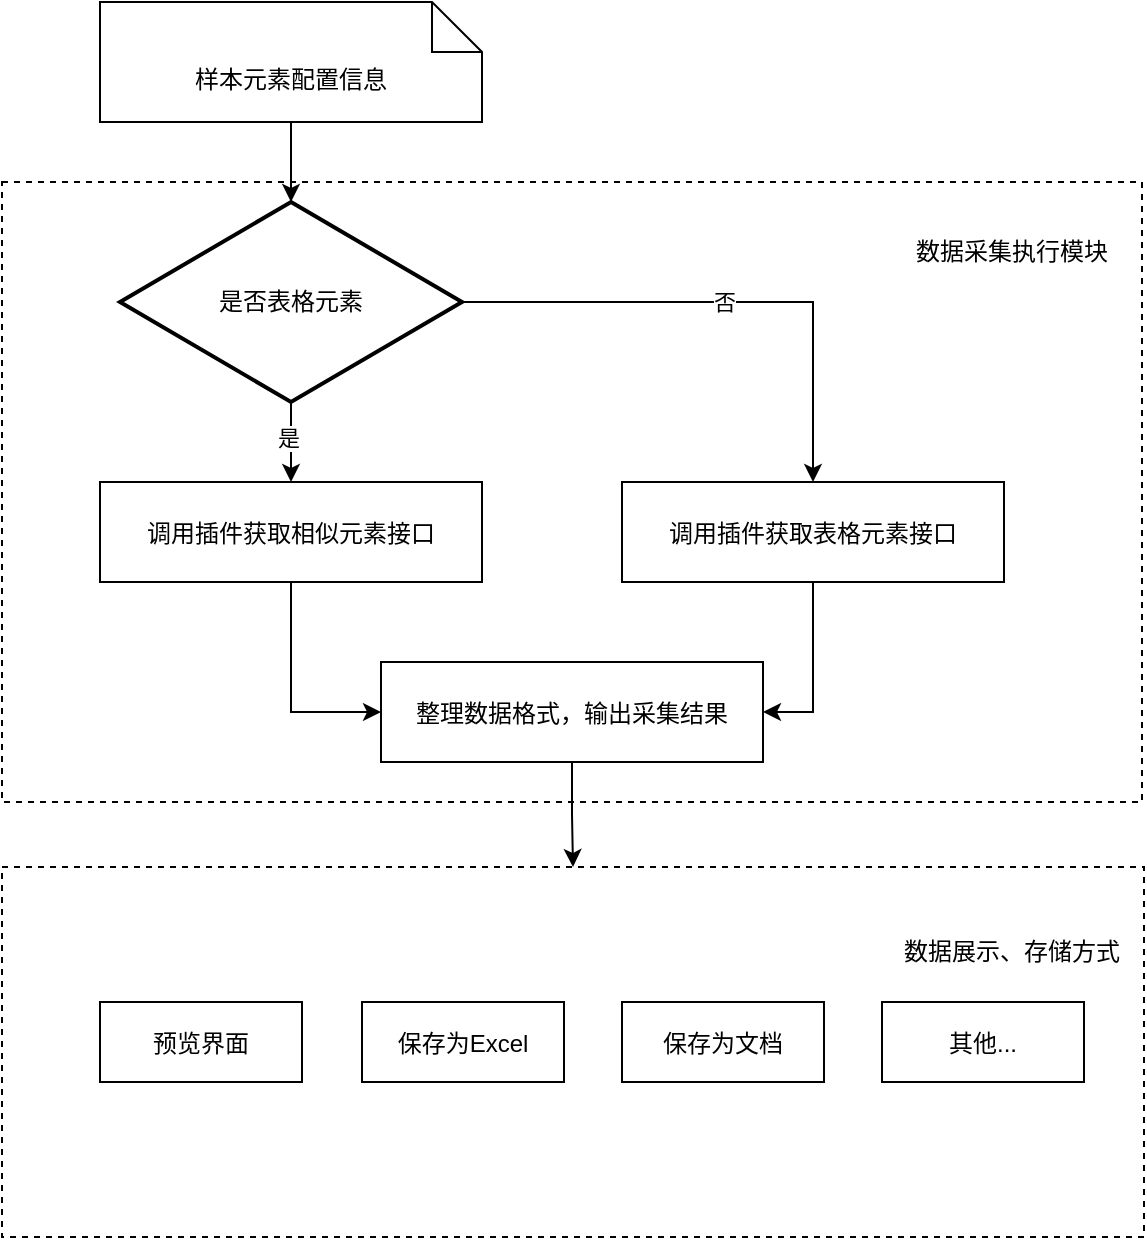 <mxfile version="20.5.3" type="github">
  <diagram id="WLtaKfaRe4ueHyxUEs10" name="第 1 页">
    <mxGraphModel dx="944" dy="532" grid="1" gridSize="10" guides="1" tooltips="1" connect="1" arrows="1" fold="1" page="1" pageScale="1" pageWidth="827" pageHeight="1169" math="0" shadow="0">
      <root>
        <mxCell id="0" />
        <mxCell id="1" parent="0" />
        <mxCell id="QnQIE5Mix4pdffgTbISd-18" value="" style="rounded=0;whiteSpace=wrap;html=1;dashed=1;" vertex="1" parent="1">
          <mxGeometry x="190" y="230" width="570" height="310" as="geometry" />
        </mxCell>
        <mxCell id="QnQIE5Mix4pdffgTbISd-16" value="" style="rounded=0;whiteSpace=wrap;html=1;dashed=1;" vertex="1" parent="1">
          <mxGeometry x="190" y="572.5" width="571" height="185" as="geometry" />
        </mxCell>
        <mxCell id="QnQIE5Mix4pdffgTbISd-1" style="edgeStyle=orthogonalEdgeStyle;rounded=0;orthogonalLoop=1;jettySize=auto;html=1;" edge="1" parent="1" source="QnQIE5Mix4pdffgTbISd-2" target="QnQIE5Mix4pdffgTbISd-9">
          <mxGeometry relative="1" as="geometry" />
        </mxCell>
        <mxCell id="QnQIE5Mix4pdffgTbISd-2" value="样本元素配置信息" style="shape=note2;boundedLbl=1;whiteSpace=wrap;html=1;size=25;verticalAlign=top;align=center;" vertex="1" parent="1">
          <mxGeometry x="239" y="140" width="191" height="60" as="geometry" />
        </mxCell>
        <mxCell id="QnQIE5Mix4pdffgTbISd-23" style="edgeStyle=orthogonalEdgeStyle;rounded=0;orthogonalLoop=1;jettySize=auto;html=1;entryX=1;entryY=0.5;entryDx=0;entryDy=0;" edge="1" parent="1" source="QnQIE5Mix4pdffgTbISd-4" target="QnQIE5Mix4pdffgTbISd-13">
          <mxGeometry relative="1" as="geometry" />
        </mxCell>
        <mxCell id="QnQIE5Mix4pdffgTbISd-4" value="调用插件获取表格元素接口" style="fontStyle=0;fontSize=12;" vertex="1" parent="1">
          <mxGeometry x="500" y="380" width="191" height="50" as="geometry" />
        </mxCell>
        <mxCell id="QnQIE5Mix4pdffgTbISd-5" style="edgeStyle=orthogonalEdgeStyle;rounded=0;orthogonalLoop=1;jettySize=auto;html=1;entryX=0.5;entryY=0;entryDx=0;entryDy=0;" edge="1" parent="1" source="QnQIE5Mix4pdffgTbISd-9" target="QnQIE5Mix4pdffgTbISd-11">
          <mxGeometry relative="1" as="geometry" />
        </mxCell>
        <mxCell id="QnQIE5Mix4pdffgTbISd-6" value="是" style="edgeLabel;html=1;align=center;verticalAlign=middle;resizable=0;points=[];" vertex="1" connectable="0" parent="QnQIE5Mix4pdffgTbISd-5">
          <mxGeometry x="0.337" y="1" relative="1" as="geometry">
            <mxPoint x="-3" y="-9" as="offset" />
          </mxGeometry>
        </mxCell>
        <mxCell id="QnQIE5Mix4pdffgTbISd-15" style="edgeStyle=orthogonalEdgeStyle;rounded=0;orthogonalLoop=1;jettySize=auto;html=1;entryX=0.5;entryY=0;entryDx=0;entryDy=0;" edge="1" parent="1" source="QnQIE5Mix4pdffgTbISd-9" target="QnQIE5Mix4pdffgTbISd-4">
          <mxGeometry relative="1" as="geometry" />
        </mxCell>
        <mxCell id="QnQIE5Mix4pdffgTbISd-25" value="否" style="edgeLabel;html=1;align=center;verticalAlign=middle;resizable=0;points=[];" vertex="1" connectable="0" parent="QnQIE5Mix4pdffgTbISd-15">
          <mxGeometry x="-0.013" relative="1" as="geometry">
            <mxPoint as="offset" />
          </mxGeometry>
        </mxCell>
        <mxCell id="QnQIE5Mix4pdffgTbISd-9" value="是否表格元素" style="strokeWidth=2;html=1;shape=mxgraph.flowchart.decision;whiteSpace=wrap;" vertex="1" parent="1">
          <mxGeometry x="249" y="240" width="171" height="100" as="geometry" />
        </mxCell>
        <mxCell id="QnQIE5Mix4pdffgTbISd-24" style="edgeStyle=orthogonalEdgeStyle;rounded=0;orthogonalLoop=1;jettySize=auto;html=1;entryX=0;entryY=0.5;entryDx=0;entryDy=0;" edge="1" parent="1" source="QnQIE5Mix4pdffgTbISd-11" target="QnQIE5Mix4pdffgTbISd-13">
          <mxGeometry relative="1" as="geometry" />
        </mxCell>
        <mxCell id="QnQIE5Mix4pdffgTbISd-11" value="调用插件获取相似元素接口" style="fontStyle=0;fontSize=12;" vertex="1" parent="1">
          <mxGeometry x="239" y="380" width="191" height="50" as="geometry" />
        </mxCell>
        <mxCell id="QnQIE5Mix4pdffgTbISd-22" style="edgeStyle=orthogonalEdgeStyle;rounded=0;orthogonalLoop=1;jettySize=auto;html=1;entryX=0.5;entryY=0;entryDx=0;entryDy=0;" edge="1" parent="1" source="QnQIE5Mix4pdffgTbISd-13" target="QnQIE5Mix4pdffgTbISd-16">
          <mxGeometry relative="1" as="geometry" />
        </mxCell>
        <mxCell id="QnQIE5Mix4pdffgTbISd-13" value="整理数据格式，输出采集结果" style="fontStyle=0;fontSize=12;" vertex="1" parent="1">
          <mxGeometry x="379.5" y="470" width="191" height="50" as="geometry" />
        </mxCell>
        <mxCell id="QnQIE5Mix4pdffgTbISd-14" value="预览界面" style="fontStyle=0;fontSize=12;" vertex="1" parent="1">
          <mxGeometry x="239" y="640" width="101" height="40" as="geometry" />
        </mxCell>
        <mxCell id="QnQIE5Mix4pdffgTbISd-20" value="数据采集执行模块" style="text;html=1;strokeColor=none;fillColor=none;align=center;verticalAlign=middle;whiteSpace=wrap;rounded=0;dashed=1;" vertex="1" parent="1">
          <mxGeometry x="640" y="250" width="110" height="30" as="geometry" />
        </mxCell>
        <mxCell id="QnQIE5Mix4pdffgTbISd-21" value="数据展示、存储方式" style="text;html=1;strokeColor=none;fillColor=none;align=center;verticalAlign=middle;whiteSpace=wrap;rounded=0;dashed=1;" vertex="1" parent="1">
          <mxGeometry x="640" y="600" width="110" height="30" as="geometry" />
        </mxCell>
        <mxCell id="QnQIE5Mix4pdffgTbISd-26" value="保存为Excel" style="fontStyle=0;fontSize=12;" vertex="1" parent="1">
          <mxGeometry x="370" y="640" width="101" height="40" as="geometry" />
        </mxCell>
        <mxCell id="QnQIE5Mix4pdffgTbISd-27" value="保存为文档" style="fontStyle=0;fontSize=12;" vertex="1" parent="1">
          <mxGeometry x="500" y="640" width="101" height="40" as="geometry" />
        </mxCell>
        <mxCell id="QnQIE5Mix4pdffgTbISd-28" value="其他..." style="fontStyle=0;fontSize=12;" vertex="1" parent="1">
          <mxGeometry x="630" y="640" width="101" height="40" as="geometry" />
        </mxCell>
      </root>
    </mxGraphModel>
  </diagram>
</mxfile>
